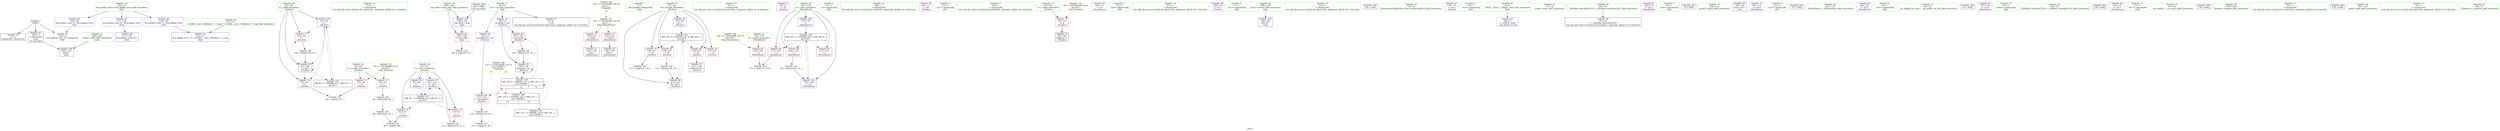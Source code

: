 digraph "SVFG" {
	label="SVFG";

	Node0x55835480cfd0 [shape=record,color=grey,label="{NodeID: 0\nNullPtr}"];
	Node0x55835480cfd0 -> Node0x558354823510[style=solid];
	Node0x55835480cfd0 -> Node0x558354823610[style=solid];
	Node0x55835480cfd0 -> Node0x558354826ce0[style=solid];
	Node0x558354823880 [shape=record,color=blue,label="{NodeID: 97\n61\<--111\ni\<--inc7\n_Z5solvev\n}"];
	Node0x558354823880 -> Node0x55835482f6e0[style=dashed];
	Node0x5583548217f0 [shape=record,color=green,label="{NodeID: 14\n71\<--1\n\<--dummyObj\nCan only get source location for instruction, argument, global var or function.}"];
	Node0x5583548225f0 [shape=record,color=green,label="{NodeID: 28\n59\<--60\nn\<--n_field_insensitive\n_Z5solvev\n}"];
	Node0x5583548225f0 -> Node0x558354825c40[style=solid];
	Node0x5583548225f0 -> Node0x558354825d10[style=solid];
	Node0x558354823270 [shape=record,color=green,label="{NodeID: 42\n198\<--199\nargc.addr\<--argc.addr_field_insensitive\nmain\n}"];
	Node0x558354823270 -> Node0x558354826a10[style=solid];
	Node0x558354823270 -> Node0x558354823d60[style=solid];
	Node0x558354824610 [shape=record,color=grey,label="{NodeID: 139\n124 = Binary(123, 87, )\n}"];
	Node0x558354824610 -> Node0x55835482b1d0[style=solid];
	Node0x558354824eb0 [shape=record,color=purple,label="{NodeID: 56\n122\<--8\narrayidx14\<--cnt\n_Z5solvev\n}"];
	Node0x558354824eb0 -> Node0x558354826600[style=solid];
	Node0x55835482f6e0 [shape=record,color=black,label="{NodeID: 153\nMR_4V_3 = PHI(MR_4V_4, MR_4V_2, )\npts\{62 \}\n}"];
	Node0x55835482f6e0 -> Node0x558354825de0[style=dashed];
	Node0x55835482f6e0 -> Node0x558354825eb0[style=dashed];
	Node0x55835482f6e0 -> Node0x558354823880[style=dashed];
	Node0x558354825aa0 [shape=record,color=red,label="{NodeID: 70\n159\<--21\n\<--stdin\n_Z9multitestv\n}"];
	Node0x558354825aa0 -> Node0x558354824b70[style=solid];
	Node0x558354833280 [shape=record,color=yellow,style=double,label="{NodeID: 167\n14V_1 = ENCHI(MR_14V_0)\npts\{1 \}\nFun[_Z9multitestv]}"];
	Node0x558354833280 -> Node0x558354825aa0[style=dashed];
	Node0x558354833280 -> Node0x558354825b70[style=dashed];
	Node0x558354826600 [shape=record,color=red,label="{NodeID: 84\n123\<--122\n\<--arrayidx14\n_Z5solvev\n}"];
	Node0x558354826600 -> Node0x558354824610[style=solid];
	Node0x558354820e00 [shape=record,color=green,label="{NodeID: 1\n7\<--1\n__dso_handle\<--dummyObj\nGlob }"];
	Node0x558354823950 [shape=record,color=blue,label="{NodeID: 98\n67\<--80\ni9\<--\n_Z5solvev\n}"];
	Node0x558354823950 -> Node0x558354831ee0[style=dashed];
	Node0x5583548218f0 [shape=record,color=green,label="{NodeID: 15\n72\<--1\n\<--dummyObj\nCan only get source location for instruction, argument, global var or function.}"];
	Node0x5583548226c0 [shape=record,color=green,label="{NodeID: 29\n61\<--62\ni\<--i_field_insensitive\n_Z5solvev\n}"];
	Node0x5583548226c0 -> Node0x558354825de0[style=solid];
	Node0x5583548226c0 -> Node0x558354825eb0[style=solid];
	Node0x5583548226c0 -> Node0x558354826de0[style=solid];
	Node0x5583548226c0 -> Node0x558354823880[style=solid];
	Node0x558354823340 [shape=record,color=green,label="{NodeID: 43\n200\<--201\n.addr\<--.addr_field_insensitive\nmain\n}"];
	Node0x558354823340 -> Node0x558354823e30[style=solid];
	Node0x55835482a790 [shape=record,color=grey,label="{NodeID: 140\n84 = Binary(85, 83, )\n}"];
	Node0x55835482a790 -> Node0x55835482ad50[style=solid];
	Node0x558354824f80 [shape=record,color=purple,label="{NodeID: 57\n75\<--11\n\<--.str\n_Z5solvev\n}"];
	Node0x55835482fbe0 [shape=record,color=black,label="{NodeID: 154\nMR_6V_2 = PHI(MR_6V_4, MR_6V_1, )\npts\{64 \}\n}"];
	Node0x55835482fbe0 -> Node0x558354826eb0[style=dashed];
	Node0x558354825b70 [shape=record,color=red,label="{NodeID: 71\n165\<--26\n\<--stdout\n_Z9multitestv\n}"];
	Node0x558354825b70 -> Node0x558354824c40[style=solid];
	Node0x558354833390 [shape=record,color=yellow,style=double,label="{NodeID: 168\n16V_1 = ENCHI(MR_16V_0)\npts\{156 \}\nFun[_Z9multitestv]}"];
	Node0x558354833390 -> Node0x5583548266d0[style=dashed];
	Node0x5583548266d0 [shape=record,color=red,label="{NodeID: 85\n174\<--155\n\<--n\n_Z9multitestv\n}"];
	Node0x5583548266d0 -> Node0x55835482b350[style=solid];
	Node0x558354820820 [shape=record,color=green,label="{NodeID: 2\n11\<--1\n.str\<--dummyObj\nGlob }"];
	Node0x558354823a20 [shape=record,color=blue,label="{NodeID: 99\n67\<--135\ni9\<--inc17\n_Z5solvev\n}"];
	Node0x558354823a20 -> Node0x558354831ee0[style=dashed];
	Node0x5583548219f0 [shape=record,color=green,label="{NodeID: 16\n80\<--1\n\<--dummyObj\nCan only get source location for instruction, argument, global var or function.}"];
	Node0x558354822790 [shape=record,color=green,label="{NodeID: 30\n63\<--64\nj\<--j_field_insensitive\n_Z5solvev\n}"];
	Node0x558354822790 -> Node0x558354825f80[style=solid];
	Node0x558354822790 -> Node0x558354826050[style=solid];
	Node0x558354822790 -> Node0x558354826eb0[style=solid];
	Node0x558354822790 -> Node0x5583548237b0[style=solid];
	Node0x558354823410 [shape=record,color=green,label="{NodeID: 44\n31\<--213\n_GLOBAL__sub_I_Merkurev_1_1.cpp\<--_GLOBAL__sub_I_Merkurev_1_1.cpp_field_insensitive\n}"];
	Node0x558354823410 -> Node0x558354826be0[style=solid];
	Node0x55835482a8d0 [shape=record,color=grey,label="{NodeID: 141\n183 = Binary(182, 87, )\n}"];
	Node0x55835482a8d0 -> Node0x558354823bc0[style=solid];
	Node0x558354825050 [shape=record,color=purple,label="{NodeID: 58\n96\<--11\n\<--.str\n_Z5solvev\n}"];
	Node0x5583548300e0 [shape=record,color=black,label="{NodeID: 155\nMR_12V_2 = PHI(MR_12V_3, MR_12V_1, )\npts\{100000 \}\n|{|<s4>12|<s5>14}}"];
	Node0x5583548300e0 -> Node0x558354826530[style=dashed];
	Node0x5583548300e0 -> Node0x558354826600[style=dashed];
	Node0x5583548300e0 -> Node0x558354826f80[style=dashed];
	Node0x5583548300e0 -> Node0x5583548300e0[style=dashed];
	Node0x5583548300e0:s4 -> Node0x5583548319e0[style=dashed,color=blue];
	Node0x5583548300e0:s5 -> Node0x5583548305e0[style=dashed,color=blue];
	Node0x558354825c40 [shape=record,color=red,label="{NodeID: 72\n83\<--59\n\<--n\n_Z5solvev\n}"];
	Node0x558354825c40 -> Node0x55835482a790[style=solid];
	Node0x5583548267a0 [shape=record,color=red,label="{NodeID: 86\n173\<--157\n\<--i\n_Z9multitestv\n}"];
	Node0x5583548267a0 -> Node0x55835482b350[style=solid];
	Node0x5583548208b0 [shape=record,color=green,label="{NodeID: 3\n13\<--1\n.str.1\<--dummyObj\nGlob }"];
	Node0x558354823af0 [shape=record,color=blue,label="{NodeID: 100\n157\<--87\ni\<--\n_Z9multitestv\n}"];
	Node0x558354823af0 -> Node0x5583548314e0[style=dashed];
	Node0x558354821af0 [shape=record,color=green,label="{NodeID: 17\n85\<--1\n\<--dummyObj\nCan only get source location for instruction, argument, global var or function.}"];
	Node0x558354822860 [shape=record,color=green,label="{NodeID: 31\n65\<--66\nx\<--x_field_insensitive\n_Z5solvev\n}"];
	Node0x558354822860 -> Node0x558354826120[style=solid];
	Node0x558354823510 [shape=record,color=black,label="{NodeID: 45\n2\<--3\ndummyVal\<--dummyVal\n}"];
	Node0x55835482aa50 [shape=record,color=grey,label="{NodeID: 142\n135 = Binary(134, 87, )\n}"];
	Node0x55835482aa50 -> Node0x558354823a20[style=solid];
	Node0x558354825120 [shape=record,color=purple,label="{NodeID: 59\n169\<--11\n\<--.str\n_Z9multitestv\n}"];
	Node0x5583548305e0 [shape=record,color=black,label="{NodeID: 156\nMR_12V_3 = PHI(MR_12V_4, MR_12V_2, )\npts\{100000 \}\n}"];
	Node0x558354825d10 [shape=record,color=red,label="{NodeID: 73\n93\<--59\n\<--n\n_Z5solvev\n}"];
	Node0x558354825d10 -> Node0x55835482b7d0[style=solid];
	Node0x558354826870 [shape=record,color=red,label="{NodeID: 87\n177\<--157\n\<--i\n_Z9multitestv\n}"];
	Node0x558354820940 [shape=record,color=green,label="{NodeID: 4\n15\<--1\n.str.2\<--dummyObj\nGlob }"];
	Node0x558354823bc0 [shape=record,color=blue,label="{NodeID: 101\n157\<--183\ni\<--inc\n_Z9multitestv\n}"];
	Node0x558354823bc0 -> Node0x5583548314e0[style=dashed];
	Node0x558354821bf0 [shape=record,color=green,label="{NodeID: 18\n87\<--1\n\<--dummyObj\nCan only get source location for instruction, argument, global var or function.}"];
	Node0x558354822930 [shape=record,color=green,label="{NodeID: 32\n67\<--68\ni9\<--i9_field_insensitive\n_Z5solvev\n}"];
	Node0x558354822930 -> Node0x5583548261f0[style=solid];
	Node0x558354822930 -> Node0x5583548262c0[style=solid];
	Node0x558354822930 -> Node0x558354826390[style=solid];
	Node0x558354822930 -> Node0x558354826460[style=solid];
	Node0x558354822930 -> Node0x558354823950[style=solid];
	Node0x558354822930 -> Node0x558354823a20[style=solid];
	Node0x558354823610 [shape=record,color=black,label="{NodeID: 46\n195\<--3\n\<--dummyVal\nmain\n1st arg main }"];
	Node0x558354823610 -> Node0x558354823e30[style=solid];
	Node0x55835482abd0 [shape=record,color=grey,label="{NodeID: 143\n111 = Binary(110, 87, )\n}"];
	Node0x55835482abd0 -> Node0x558354823880[style=solid];
	Node0x5583548251f0 [shape=record,color=purple,label="{NodeID: 60\n128\<--13\n\<--.str.1\n_Z5solvev\n}"];
	Node0x558354825de0 [shape=record,color=red,label="{NodeID: 74\n82\<--61\n\<--i\n_Z5solvev\n}"];
	Node0x558354825de0 -> Node0x55835482b950[style=solid];
	Node0x558354833630 [shape=record,color=yellow,style=double,label="{NodeID: 171\n2V_1 = ENCHI(MR_2V_0)\npts\{60 \}\nFun[_Z5solvev]}"];
	Node0x558354833630 -> Node0x558354825c40[style=dashed];
	Node0x558354833630 -> Node0x558354825d10[style=dashed];
	Node0x558354826940 [shape=record,color=red,label="{NodeID: 88\n182\<--157\n\<--i\n_Z9multitestv\n}"];
	Node0x558354826940 -> Node0x55835482a8d0[style=solid];
	Node0x5583548209d0 [shape=record,color=green,label="{NodeID: 5\n17\<--1\n.str.3\<--dummyObj\nGlob }"];
	Node0x558354823c90 [shape=record,color=blue,label="{NodeID: 102\n196\<--80\nretval\<--\nmain\n}"];
	Node0x558354821cf0 [shape=record,color=green,label="{NodeID: 19\n118\<--1\n\<--dummyObj\nCan only get source location for instruction, argument, global var or function.}"];
	Node0x55835483ca30 [shape=record,color=black,label="{NodeID: 199\n179 = PHI()\n}"];
	Node0x558354822a00 [shape=record,color=green,label="{NodeID: 33\n73\<--74\nllvm.memset.p0i8.i64\<--llvm.memset.p0i8.i64_field_insensitive\n}"];
	Node0x5583548236e0 [shape=record,color=black,label="{NodeID: 47\n9\<--8\n\<--cnt\nCan only get source location for instruction, argument, global var or function.}"];
	Node0x55835482ad50 [shape=record,color=grey,label="{NodeID: 144\n86 = Binary(84, 87, )\n}"];
	Node0x55835482ad50 -> Node0x55835482b950[style=solid];
	Node0x5583548252c0 [shape=record,color=purple,label="{NodeID: 61\n138\<--15\n\<--.str.2\n_Z5solvev\n}"];
	Node0x558354825eb0 [shape=record,color=red,label="{NodeID: 75\n110\<--61\n\<--i\n_Z5solvev\n}"];
	Node0x558354825eb0 -> Node0x55835482abd0[style=solid];
	Node0x558354826a10 [shape=record,color=red,label="{NodeID: 89\n205\<--198\n\<--argc.addr\nmain\n}"];
	Node0x558354826a10 -> Node0x55835482b650[style=solid];
	Node0x558354821340 [shape=record,color=green,label="{NodeID: 6\n19\<--1\n.str.4\<--dummyObj\nGlob }"];
	Node0x558354823d60 [shape=record,color=blue,label="{NodeID: 103\n198\<--194\nargc.addr\<--argc\nmain\n}"];
	Node0x558354823d60 -> Node0x558354826a10[style=dashed];
	Node0x558354821df0 [shape=record,color=green,label="{NodeID: 20\n4\<--6\n_ZStL8__ioinit\<--_ZStL8__ioinit_field_insensitive\nGlob }"];
	Node0x558354821df0 -> Node0x558354824d10[style=solid];
	Node0x55835483cb30 [shape=record,color=black,label="{NodeID: 200\n194 = PHI()\n0th arg main }"];
	Node0x55835483cb30 -> Node0x558354823d60[style=solid];
	Node0x558354822b00 [shape=record,color=green,label="{NodeID: 34\n77\<--78\nscanf\<--scanf_field_insensitive\n}"];
	Node0x558354824800 [shape=record,color=black,label="{NodeID: 48\n42\<--43\n\<--_ZNSt8ios_base4InitD1Ev\nCan only get source location for instruction, argument, global var or function.}"];
	Node0x55835482aed0 [shape=record,color=grey,label="{NodeID: 145\n106 = Binary(105, 87, )\n}"];
	Node0x55835482aed0 -> Node0x5583548237b0[style=solid];
	Node0x558354825390 [shape=record,color=purple,label="{NodeID: 62\n160\<--17\n\<--.str.3\n_Z9multitestv\n}"];
	Node0x5583548314e0 [shape=record,color=black,label="{NodeID: 159\nMR_18V_3 = PHI(MR_18V_4, MR_18V_2, )\npts\{158 \}\n}"];
	Node0x5583548314e0 -> Node0x5583548267a0[style=dashed];
	Node0x5583548314e0 -> Node0x558354826870[style=dashed];
	Node0x5583548314e0 -> Node0x558354826940[style=dashed];
	Node0x5583548314e0 -> Node0x558354823bc0[style=dashed];
	Node0x558354825f80 [shape=record,color=red,label="{NodeID: 76\n92\<--63\n\<--j\n_Z5solvev\n}"];
	Node0x558354825f80 -> Node0x55835482b7d0[style=solid];
	Node0x558354826ae0 [shape=record,color=blue,label="{NodeID: 90\n217\<--30\nllvm.global_ctors_0\<--\nGlob }"];
	Node0x5583548213d0 [shape=record,color=green,label="{NodeID: 7\n21\<--1\nstdin\<--dummyObj\nGlob }"];
	Node0x558354823e30 [shape=record,color=blue,label="{NodeID: 104\n200\<--195\n.addr\<--\nmain\n}"];
	Node0x558354821ef0 [shape=record,color=green,label="{NodeID: 21\n8\<--10\ncnt\<--cnt_field_insensitive\nGlob }"];
	Node0x558354821ef0 -> Node0x5583548236e0[style=solid];
	Node0x558354821ef0 -> Node0x558354824de0[style=solid];
	Node0x558354821ef0 -> Node0x558354824eb0[style=solid];
	Node0x55835483d7b0 [shape=record,color=black,label="{NodeID: 201\n76 = PHI()\n}"];
	Node0x558354822c00 [shape=record,color=green,label="{NodeID: 35\n130\<--131\nprintf\<--printf_field_insensitive\n}"];
	Node0x558354824900 [shape=record,color=black,label="{NodeID: 49\n193\<--80\nmain_ret\<--\nmain\n}"];
	Node0x55835482b050 [shape=record,color=grey,label="{NodeID: 146\n102 = Binary(101, 87, )\n}"];
	Node0x55835482b050 -> Node0x558354826f80[style=solid];
	Node0x558354825460 [shape=record,color=purple,label="{NodeID: 63\n161\<--19\n\<--.str.4\n_Z9multitestv\n}"];
	Node0x5583548319e0 [shape=record,color=black,label="{NodeID: 160\nMR_12V_2 = PHI(MR_12V_3, MR_12V_1, )\npts\{100000 \}\n|{<s0>12|<s1>13}}"];
	Node0x5583548319e0:s0 -> Node0x5583548300e0[style=dashed,color=red];
	Node0x5583548319e0:s1 -> Node0x5583548305e0[style=dashed,color=blue];
	Node0x558354826050 [shape=record,color=red,label="{NodeID: 77\n105\<--63\n\<--j\n_Z5solvev\n}"];
	Node0x558354826050 -> Node0x55835482aed0[style=solid];
	Node0x558354833900 [shape=record,color=yellow,style=double,label="{NodeID: 174\n8V_1 = ENCHI(MR_8V_0)\npts\{66 \}\nFun[_Z5solvev]}"];
	Node0x558354833900 -> Node0x558354826120[style=dashed];
	Node0x558354826be0 [shape=record,color=blue,label="{NodeID: 91\n218\<--31\nllvm.global_ctors_1\<--_GLOBAL__sub_I_Merkurev_1_1.cpp\nGlob }"];
	Node0x558354821460 [shape=record,color=green,label="{NodeID: 8\n22\<--1\n.str.5\<--dummyObj\nGlob }"];
	Node0x558354821ff0 [shape=record,color=green,label="{NodeID: 22\n29\<--33\nllvm.global_ctors\<--llvm.global_ctors_field_insensitive\nGlob }"];
	Node0x558354821ff0 -> Node0x5583548257a0[style=solid];
	Node0x558354821ff0 -> Node0x5583548258a0[style=solid];
	Node0x558354821ff0 -> Node0x5583548259a0[style=solid];
	Node0x55835483d8b0 [shape=record,color=black,label="{NodeID: 202\n97 = PHI()\n}"];
	Node0x558354822d00 [shape=record,color=green,label="{NodeID: 36\n152\<--153\n_Z9multitestv\<--_Z9multitestv_field_insensitive\n}"];
	Node0x5583548249d0 [shape=record,color=black,label="{NodeID: 50\n99\<--98\nidxprom\<--\n_Z5solvev\n}"];
	Node0x55835482b1d0 [shape=record,color=grey,label="{NodeID: 147\n125 = cmp(124, 80, )\n}"];
	Node0x558354825530 [shape=record,color=purple,label="{NodeID: 64\n166\<--22\n\<--.str.5\n_Z9multitestv\n}"];
	Node0x558354831ee0 [shape=record,color=black,label="{NodeID: 161\nMR_10V_3 = PHI(MR_10V_4, MR_10V_2, )\npts\{68 \}\n}"];
	Node0x558354831ee0 -> Node0x5583548261f0[style=dashed];
	Node0x558354831ee0 -> Node0x5583548262c0[style=dashed];
	Node0x558354831ee0 -> Node0x558354826390[style=dashed];
	Node0x558354831ee0 -> Node0x558354826460[style=dashed];
	Node0x558354831ee0 -> Node0x558354823a20[style=dashed];
	Node0x558354826120 [shape=record,color=red,label="{NodeID: 78\n98\<--65\n\<--x\n_Z5solvev\n}"];
	Node0x558354826120 -> Node0x5583548249d0[style=solid];
	Node0x558354826ce0 [shape=record,color=blue, style = dotted,label="{NodeID: 92\n219\<--3\nllvm.global_ctors_2\<--dummyVal\nGlob }"];
	Node0x5583548214f0 [shape=record,color=green,label="{NodeID: 9\n24\<--1\n.str.6\<--dummyObj\nGlob }"];
	Node0x5583548220f0 [shape=record,color=green,label="{NodeID: 23\n34\<--35\n__cxx_global_var_init\<--__cxx_global_var_init_field_insensitive\n}"];
	Node0x55835483d9b0 [shape=record,color=black,label="{NodeID: 203\n41 = PHI()\n}"];
	Node0x558354822e00 [shape=record,color=green,label="{NodeID: 37\n155\<--156\nn\<--n_field_insensitive\n_Z9multitestv\n}"];
	Node0x558354822e00 -> Node0x5583548266d0[style=solid];
	Node0x558354824aa0 [shape=record,color=black,label="{NodeID: 51\n121\<--120\nidxprom13\<--\n_Z5solvev\n}"];
	Node0x55835482b350 [shape=record,color=grey,label="{NodeID: 148\n175 = cmp(173, 174, )\n}"];
	Node0x558354825600 [shape=record,color=purple,label="{NodeID: 65\n167\<--24\n\<--.str.6\n_Z9multitestv\n}"];
	Node0x5583548323e0 [shape=record,color=yellow,style=double,label="{NodeID: 162\n14V_1 = ENCHI(MR_14V_0)\npts\{1 \}\nFun[main]|{<s0>13}}"];
	Node0x5583548323e0:s0 -> Node0x558354833280[style=dashed,color=red];
	Node0x5583548261f0 [shape=record,color=red,label="{NodeID: 79\n116\<--67\n\<--i9\n_Z5solvev\n}"];
	Node0x5583548261f0 -> Node0x55835482b4d0[style=solid];
	Node0x558354826de0 [shape=record,color=blue,label="{NodeID: 93\n61\<--80\ni\<--\n_Z5solvev\n}"];
	Node0x558354826de0 -> Node0x55835482f6e0[style=dashed];
	Node0x558354821580 [shape=record,color=green,label="{NodeID: 10\n26\<--1\nstdout\<--dummyObj\nGlob }"];
	Node0x5583548221f0 [shape=record,color=green,label="{NodeID: 24\n38\<--39\n_ZNSt8ios_base4InitC1Ev\<--_ZNSt8ios_base4InitC1Ev_field_insensitive\n}"];
	Node0x55835483dab0 [shape=record,color=black,label="{NodeID: 204\n129 = PHI()\n}"];
	Node0x558354822ed0 [shape=record,color=green,label="{NodeID: 38\n157\<--158\ni\<--i_field_insensitive\n_Z9multitestv\n}"];
	Node0x558354822ed0 -> Node0x5583548267a0[style=solid];
	Node0x558354822ed0 -> Node0x558354826870[style=solid];
	Node0x558354822ed0 -> Node0x558354826940[style=solid];
	Node0x558354822ed0 -> Node0x558354823af0[style=solid];
	Node0x558354822ed0 -> Node0x558354823bc0[style=solid];
	Node0x558354824b70 [shape=record,color=black,label="{NodeID: 52\n162\<--159\ncall\<--\n_Z9multitestv\n}"];
	Node0x55835482b4d0 [shape=record,color=grey,label="{NodeID: 149\n117 = cmp(116, 118, )\n}"];
	Node0x5583548256d0 [shape=record,color=purple,label="{NodeID: 66\n178\<--27\n\<--.str.7\n_Z9multitestv\n}"];
	Node0x5583548262c0 [shape=record,color=red,label="{NodeID: 80\n120\<--67\n\<--i9\n_Z5solvev\n}"];
	Node0x5583548262c0 -> Node0x558354824aa0[style=solid];
	Node0x558354826eb0 [shape=record,color=blue,label="{NodeID: 94\n63\<--80\nj\<--\n_Z5solvev\n}"];
	Node0x558354826eb0 -> Node0x558354825f80[style=dashed];
	Node0x558354826eb0 -> Node0x558354826050[style=dashed];
	Node0x558354826eb0 -> Node0x5583548237b0[style=dashed];
	Node0x558354826eb0 -> Node0x55835482fbe0[style=dashed];
	Node0x558354821610 [shape=record,color=green,label="{NodeID: 11\n27\<--1\n.str.7\<--dummyObj\nGlob }"];
	Node0x5583548222f0 [shape=record,color=green,label="{NodeID: 25\n44\<--45\n__cxa_atexit\<--__cxa_atexit_field_insensitive\n}"];
	Node0x55835483dbb0 [shape=record,color=black,label="{NodeID: 205\n139 = PHI()\n}"];
	Node0x558354822fa0 [shape=record,color=green,label="{NodeID: 39\n163\<--164\nfreopen\<--freopen_field_insensitive\n}"];
	Node0x558354824c40 [shape=record,color=black,label="{NodeID: 53\n168\<--165\ncall1\<--\n_Z9multitestv\n}"];
	Node0x55835482b650 [shape=record,color=grey,label="{NodeID: 150\n206 = cmp(205, 87, )\n}"];
	Node0x5583548257a0 [shape=record,color=purple,label="{NodeID: 67\n217\<--29\nllvm.global_ctors_0\<--llvm.global_ctors\nGlob }"];
	Node0x5583548257a0 -> Node0x558354826ae0[style=solid];
	Node0x558354826390 [shape=record,color=red,label="{NodeID: 81\n127\<--67\n\<--i9\n_Z5solvev\n}"];
	Node0x558354826f80 [shape=record,color=blue,label="{NodeID: 95\n100\<--102\narrayidx\<--inc\n_Z5solvev\n}"];
	Node0x558354826f80 -> Node0x558354826530[style=dashed];
	Node0x558354826f80 -> Node0x558354826f80[style=dashed];
	Node0x558354826f80 -> Node0x5583548300e0[style=dashed];
	Node0x5583548216a0 [shape=record,color=green,label="{NodeID: 12\n30\<--1\n\<--dummyObj\nCan only get source location for instruction, argument, global var or function.}"];
	Node0x5583548223f0 [shape=record,color=green,label="{NodeID: 26\n43\<--49\n_ZNSt8ios_base4InitD1Ev\<--_ZNSt8ios_base4InitD1Ev_field_insensitive\n}"];
	Node0x5583548223f0 -> Node0x558354824800[style=solid];
	Node0x55835483dcb0 [shape=record,color=black,label="{NodeID: 206\n170 = PHI()\n}"];
	Node0x5583548230a0 [shape=record,color=green,label="{NodeID: 40\n191\<--192\nmain\<--main_field_insensitive\n}"];
	Node0x558354824d10 [shape=record,color=purple,label="{NodeID: 54\n40\<--4\n\<--_ZStL8__ioinit\n__cxx_global_var_init\n}"];
	Node0x55835482b7d0 [shape=record,color=grey,label="{NodeID: 151\n94 = cmp(92, 93, )\n}"];
	Node0x5583548258a0 [shape=record,color=purple,label="{NodeID: 68\n218\<--29\nllvm.global_ctors_1\<--llvm.global_ctors\nGlob }"];
	Node0x5583548258a0 -> Node0x558354826be0[style=solid];
	Node0x558354826460 [shape=record,color=red,label="{NodeID: 82\n134\<--67\n\<--i9\n_Z5solvev\n}"];
	Node0x558354826460 -> Node0x55835482aa50[style=solid];
	Node0x5583548237b0 [shape=record,color=blue,label="{NodeID: 96\n63\<--106\nj\<--inc5\n_Z5solvev\n}"];
	Node0x5583548237b0 -> Node0x558354825f80[style=dashed];
	Node0x5583548237b0 -> Node0x558354826050[style=dashed];
	Node0x5583548237b0 -> Node0x5583548237b0[style=dashed];
	Node0x5583548237b0 -> Node0x55835482fbe0[style=dashed];
	Node0x558354821730 [shape=record,color=green,label="{NodeID: 13\n70\<--1\n\<--dummyObj\nCan only get source location for instruction, argument, global var or function.}"];
	Node0x5583548224f0 [shape=record,color=green,label="{NodeID: 27\n56\<--57\n_Z5solvev\<--_Z5solvev_field_insensitive\n}"];
	Node0x5583548231a0 [shape=record,color=green,label="{NodeID: 41\n196\<--197\nretval\<--retval_field_insensitive\nmain\n}"];
	Node0x5583548231a0 -> Node0x558354823c90[style=solid];
	Node0x558354824de0 [shape=record,color=purple,label="{NodeID: 55\n100\<--8\narrayidx\<--cnt\n_Z5solvev\n}"];
	Node0x558354824de0 -> Node0x558354826530[style=solid];
	Node0x558354824de0 -> Node0x558354826f80[style=solid];
	Node0x55835482b950 [shape=record,color=grey,label="{NodeID: 152\n88 = cmp(82, 86, )\n}"];
	Node0x5583548259a0 [shape=record,color=purple,label="{NodeID: 69\n219\<--29\nllvm.global_ctors_2\<--llvm.global_ctors\nGlob }"];
	Node0x5583548259a0 -> Node0x558354826ce0[style=solid];
	Node0x5583548331a0 [shape=record,color=yellow,style=double,label="{NodeID: 166\n12V_1 = ENCHI(MR_12V_0)\npts\{100000 \}\nFun[main]|{<s0>13|<s1>14}}"];
	Node0x5583548331a0:s0 -> Node0x5583548319e0[style=dashed,color=red];
	Node0x5583548331a0:s1 -> Node0x5583548300e0[style=dashed,color=red];
	Node0x558354826530 [shape=record,color=red,label="{NodeID: 83\n101\<--100\n\<--arrayidx\n_Z5solvev\n}"];
	Node0x558354826530 -> Node0x55835482b050[style=solid];
}
